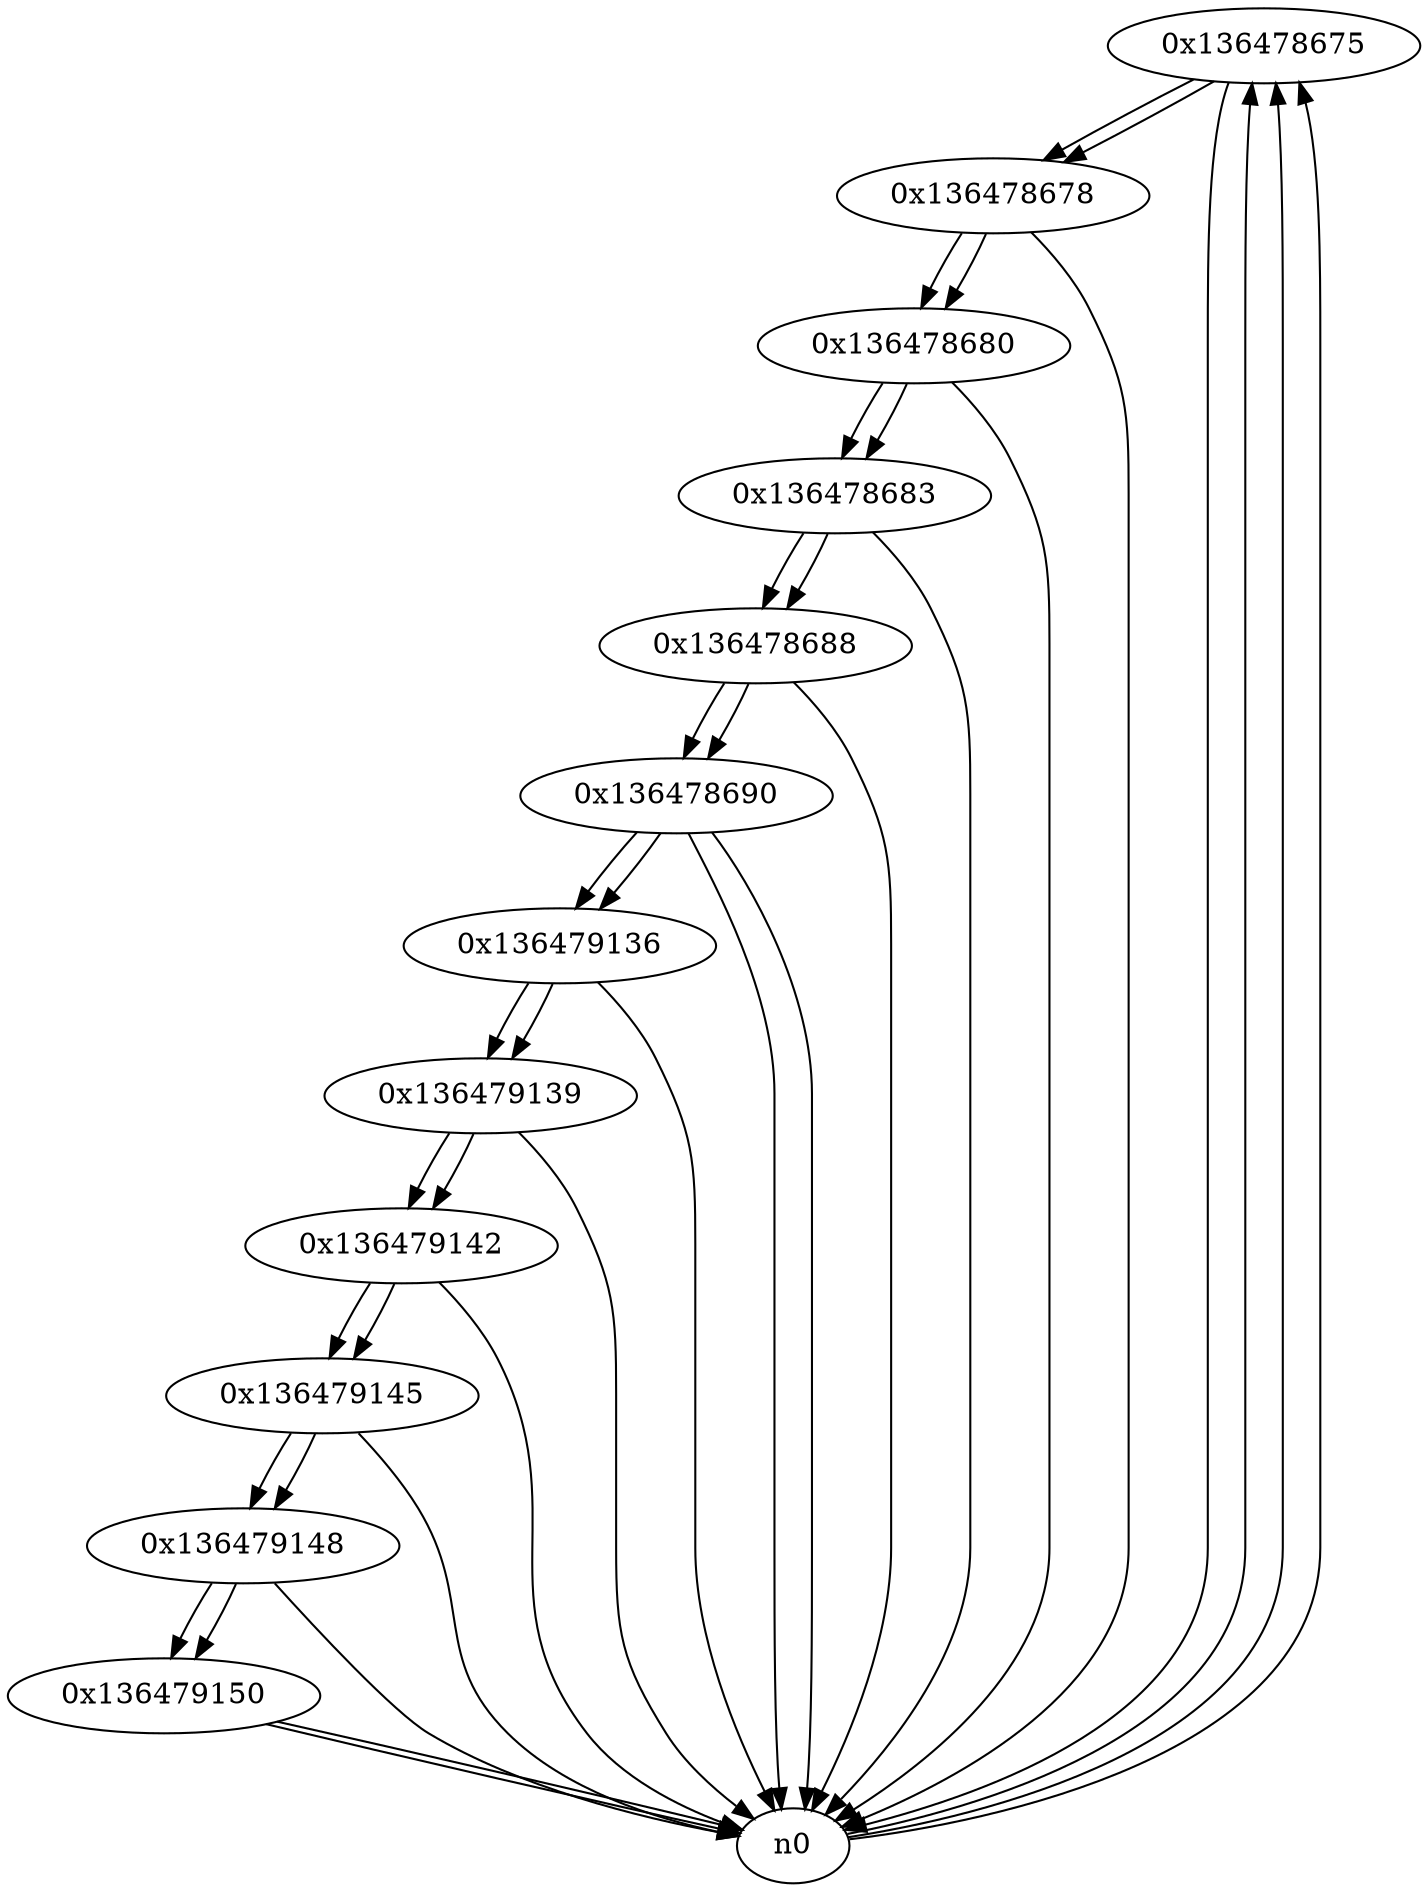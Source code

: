digraph G{
/* nodes */
  n1 [label="0x136478675"]
  n2 [label="0x136478678"]
  n3 [label="0x136478680"]
  n4 [label="0x136478683"]
  n5 [label="0x136478688"]
  n6 [label="0x136478690"]
  n7 [label="0x136479136"]
  n8 [label="0x136479139"]
  n9 [label="0x136479142"]
  n10 [label="0x136479145"]
  n11 [label="0x136479148"]
  n12 [label="0x136479150"]
/* edges */
n1 -> n2;
n1 -> n0;
n0 -> n1;
n0 -> n1;
n0 -> n1;
n2 -> n3;
n2 -> n0;
n1 -> n2;
n3 -> n4;
n3 -> n0;
n2 -> n3;
n4 -> n5;
n4 -> n0;
n3 -> n4;
n5 -> n6;
n5 -> n0;
n4 -> n5;
n6 -> n7;
n6 -> n0;
n6 -> n0;
n5 -> n6;
n7 -> n8;
n7 -> n0;
n6 -> n7;
n8 -> n9;
n8 -> n0;
n7 -> n8;
n9 -> n10;
n9 -> n0;
n8 -> n9;
n10 -> n11;
n10 -> n0;
n9 -> n10;
n11 -> n12;
n11 -> n0;
n10 -> n11;
n12 -> n0;
n12 -> n0;
n11 -> n12;
}
